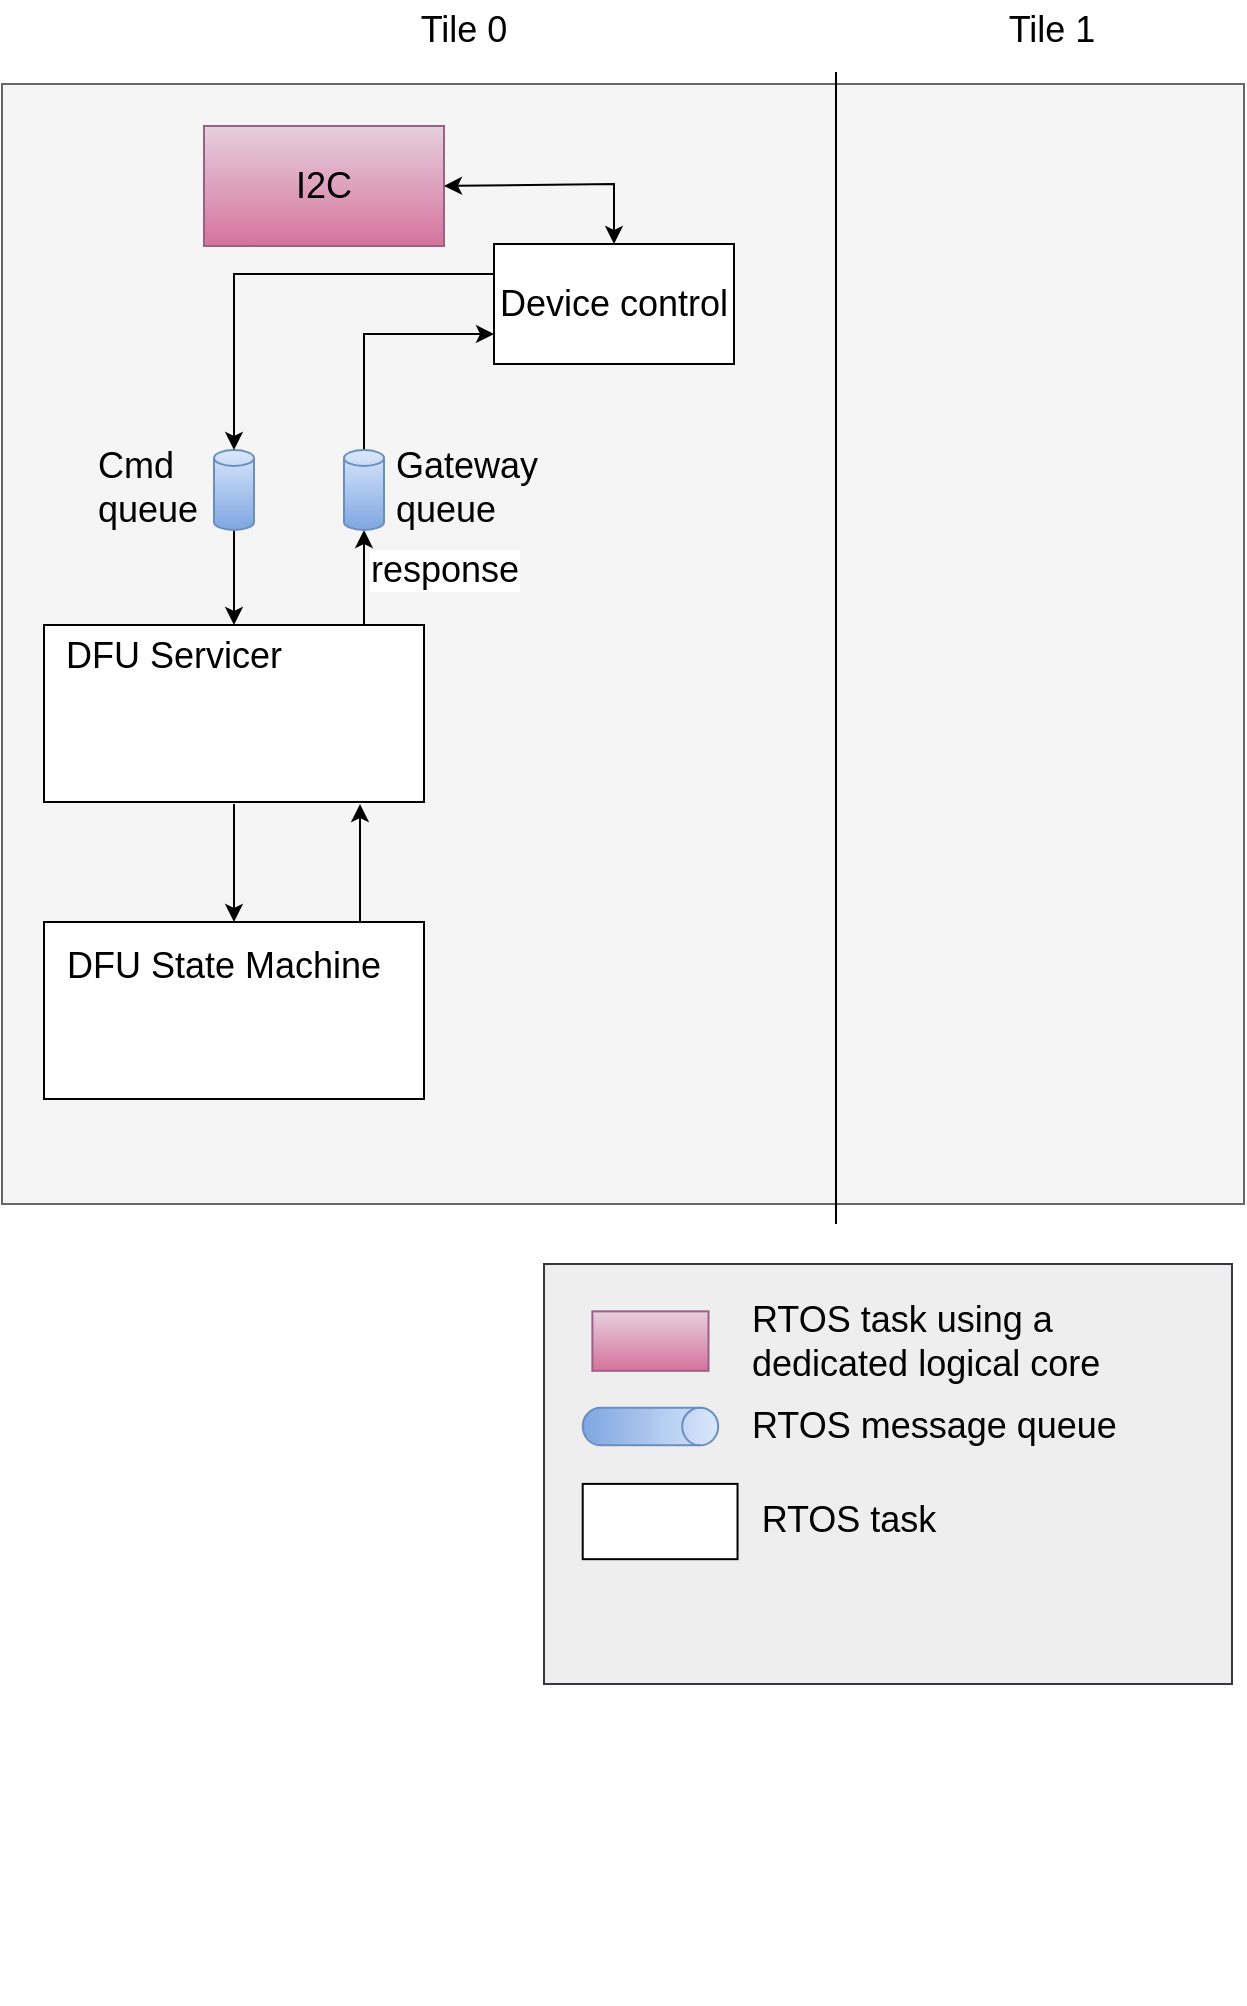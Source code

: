 <mxfile version="24.1.0" type="device">
  <diagram id="IPKWZPLMqu9QNmLx4YO5" name="Page-1">
    <mxGraphModel dx="3214" dy="2177" grid="1" gridSize="10" guides="1" tooltips="1" connect="1" arrows="1" fold="1" page="1" pageScale="1" pageWidth="1654" pageHeight="1169" math="0" shadow="0">
      <root>
        <mxCell id="0" />
        <mxCell id="1" parent="0" />
        <mxCell id="NFOtpFjD8nfBpZQESPc6-1" value="" style="rounded=0;whiteSpace=wrap;html=1;fillColor=#f5f5f5;fontColor=#333333;strokeColor=#666666;" parent="1" vertex="1">
          <mxGeometry x="-1601" y="-30" width="621" height="560" as="geometry" />
        </mxCell>
        <mxCell id="NFOtpFjD8nfBpZQESPc6-7" value="&lt;font style=&quot;font-size: 18px&quot;&gt;Device control&lt;/font&gt;" style="rounded=0;whiteSpace=wrap;html=1;" parent="1" vertex="1">
          <mxGeometry x="-1355" y="50" width="120" height="60" as="geometry" />
        </mxCell>
        <mxCell id="NFOtpFjD8nfBpZQESPc6-12" value="&lt;font style=&quot;font-size: 18px&quot;&gt;I2C&lt;/font&gt;" style="whiteSpace=wrap;html=1;rounded=0;fillColor=#e6d0de;gradientColor=#d5739d;strokeColor=#996185;" parent="1" vertex="1">
          <mxGeometry x="-1500" y="-9" width="120" height="60" as="geometry" />
        </mxCell>
        <mxCell id="NFOtpFjD8nfBpZQESPc6-13" value="" style="endArrow=classic;startArrow=classic;html=1;rounded=0;exitX=1;exitY=0.5;exitDx=0;exitDy=0;entryX=0.5;entryY=0;entryDx=0;entryDy=0;" parent="1" source="NFOtpFjD8nfBpZQESPc6-12" target="NFOtpFjD8nfBpZQESPc6-7" edge="1">
          <mxGeometry width="50" height="50" relative="1" as="geometry">
            <mxPoint x="-1100" y="280" as="sourcePoint" />
            <mxPoint x="-1050" y="230" as="targetPoint" />
            <Array as="points">
              <mxPoint x="-1295" y="20" />
            </Array>
          </mxGeometry>
        </mxCell>
        <mxCell id="NFOtpFjD8nfBpZQESPc6-15" value="&lt;font style=&quot;font-size: 18px&quot;&gt;response&lt;/font&gt;" style="edgeStyle=orthogonalEdgeStyle;rounded=0;orthogonalLoop=1;jettySize=auto;html=1;exitX=0.35;exitY=0;exitDx=0;exitDy=0;exitPerimeter=0;endArrow=classic;endFill=1;entryX=0.5;entryY=1;entryDx=0;entryDy=0;" parent="1" source="NFOtpFjD8nfBpZQESPc6-16" target="FM-86OKw0KhcrfEcP8aE-10" edge="1">
          <mxGeometry x="0.729" y="-40" relative="1" as="geometry">
            <mxPoint x="-1420" y="190" as="targetPoint" />
            <Array as="points">
              <mxPoint x="-1420" y="241" />
            </Array>
            <mxPoint y="1" as="offset" />
          </mxGeometry>
        </mxCell>
        <mxCell id="NFOtpFjD8nfBpZQESPc6-18" value="" style="edgeStyle=orthogonalEdgeStyle;rounded=0;orthogonalLoop=1;jettySize=auto;html=1;startArrow=none;startFill=0;endArrow=classic;endFill=1;entryX=0.5;entryY=0;entryDx=0;entryDy=0;entryPerimeter=0;" parent="1" source="NFOtpFjD8nfBpZQESPc6-19" target="NFOtpFjD8nfBpZQESPc6-16" edge="1">
          <mxGeometry relative="1" as="geometry">
            <mxPoint x="-1310" y="200" as="targetPoint" />
          </mxGeometry>
        </mxCell>
        <mxCell id="NFOtpFjD8nfBpZQESPc6-19" value="" style="shape=cylinder3;whiteSpace=wrap;html=1;boundedLbl=1;backgroundOutline=1;size=4;fillColor=#dae8fc;strokeColor=#6c8ebf;gradientColor=#7ea6e0;" parent="1" vertex="1">
          <mxGeometry x="-1495" y="153" width="20" height="40" as="geometry" />
        </mxCell>
        <mxCell id="NFOtpFjD8nfBpZQESPc6-20" value="" style="endArrow=classic;html=1;rounded=0;exitX=0;exitY=0.25;exitDx=0;exitDy=0;entryX=0.5;entryY=0;entryDx=0;entryDy=0;startArrow=none;startFill=0;endFill=1;" parent="1" source="NFOtpFjD8nfBpZQESPc6-7" target="NFOtpFjD8nfBpZQESPc6-19" edge="1">
          <mxGeometry width="50" height="50" relative="1" as="geometry">
            <mxPoint x="-1130" y="280" as="sourcePoint" />
            <mxPoint x="-1310" y="120" as="targetPoint" />
            <Array as="points">
              <mxPoint x="-1485" y="65" />
            </Array>
          </mxGeometry>
        </mxCell>
        <mxCell id="NFOtpFjD8nfBpZQESPc6-21" value="&lt;font style=&quot;font-size: 18px&quot;&gt;Cmd queue&lt;/font&gt;" style="text;html=1;strokeColor=none;fillColor=none;align=left;verticalAlign=middle;whiteSpace=wrap;rounded=0;" parent="1" vertex="1">
          <mxGeometry x="-1555" y="152" width="60" height="40" as="geometry" />
        </mxCell>
        <mxCell id="NFOtpFjD8nfBpZQESPc6-26" value="&lt;font style=&quot;font-size: 18px&quot;&gt;Tile 0&lt;/font&gt;" style="text;html=1;strokeColor=none;fillColor=none;align=center;verticalAlign=middle;whiteSpace=wrap;rounded=0;fontSize=16;" parent="1" vertex="1">
          <mxGeometry x="-1400" y="-72" width="60" height="30" as="geometry" />
        </mxCell>
        <mxCell id="NFOtpFjD8nfBpZQESPc6-27" value="&lt;font style=&quot;font-size: 18px&quot;&gt;Tile 1&lt;/font&gt;" style="text;html=1;strokeColor=none;fillColor=none;align=center;verticalAlign=middle;whiteSpace=wrap;rounded=0;fontSize=16;" parent="1" vertex="1">
          <mxGeometry x="-1106" y="-72" width="60" height="30" as="geometry" />
        </mxCell>
        <mxCell id="NFOtpFjD8nfBpZQESPc6-35" value="" style="endArrow=none;html=1;rounded=0;" parent="1" edge="1">
          <mxGeometry width="50" height="50" relative="1" as="geometry">
            <mxPoint x="-1184" y="-36" as="sourcePoint" />
            <mxPoint x="-1184" y="540" as="targetPoint" />
          </mxGeometry>
        </mxCell>
        <mxCell id="NFOtpFjD8nfBpZQESPc6-81" style="edgeStyle=orthogonalEdgeStyle;rounded=0;orthogonalLoop=1;jettySize=auto;html=1;entryX=0;entryY=0.75;entryDx=0;entryDy=0;startArrow=none;startFill=0;endArrow=classic;endFill=1;exitX=0.5;exitY=0;exitDx=0;exitDy=0;" parent="1" source="FM-86OKw0KhcrfEcP8aE-10" target="NFOtpFjD8nfBpZQESPc6-7" edge="1">
          <mxGeometry relative="1" as="geometry">
            <mxPoint x="-1420" y="120" as="sourcePoint" />
            <Array as="points">
              <mxPoint x="-1420" y="95" />
            </Array>
          </mxGeometry>
        </mxCell>
        <mxCell id="NFOtpFjD8nfBpZQESPc6-87" value="&lt;font style=&quot;font-size: 18px&quot;&gt;Gateway&lt;br&gt;queue&lt;/font&gt;" style="text;html=1;align=left;verticalAlign=middle;resizable=0;points=[];autosize=1;strokeColor=none;fillColor=none;" parent="1" vertex="1">
          <mxGeometry x="-1406" y="152" width="90" height="40" as="geometry" />
        </mxCell>
        <mxCell id="FM-86OKw0KhcrfEcP8aE-7" value="" style="group" parent="1" vertex="1" connectable="0">
          <mxGeometry x="-1580" y="240.5" width="190" height="88.5" as="geometry" />
        </mxCell>
        <mxCell id="NFOtpFjD8nfBpZQESPc6-16" value="" style="whiteSpace=wrap;html=1;rounded=0;points=[[0,0,0,0,0],[0,0.25,0,0,0],[0,0.5,0,0,0],[0,0.75,0,0,0],[0,1,0,0,0],[0.25,0,0,0,0],[0.25,1,0,0,0],[0.38,1,0,0,0],[0.5,0,0,0,0],[0.75,0,0,0,0],[0.75,1,0,0,0],[1,0,0,0,0],[1,0.25,0,0,0],[1,0.5,0,0,0],[1,0.75,0,0,0],[1,1,0,0,0]];" parent="FM-86OKw0KhcrfEcP8aE-7" vertex="1">
          <mxGeometry width="190" height="88.5" as="geometry" />
        </mxCell>
        <mxCell id="NFOtpFjD8nfBpZQESPc6-33" value="&lt;font style=&quot;font-size: 18px&quot;&gt;DFU Servicer&lt;/font&gt;" style="text;html=1;strokeColor=none;fillColor=none;align=center;verticalAlign=middle;whiteSpace=wrap;rounded=0;" parent="FM-86OKw0KhcrfEcP8aE-7" vertex="1">
          <mxGeometry x="10" y="5.5" width="110" height="20" as="geometry" />
        </mxCell>
        <mxCell id="FM-86OKw0KhcrfEcP8aE-10" value="" style="shape=cylinder3;whiteSpace=wrap;html=1;boundedLbl=1;backgroundOutline=1;size=4;fillColor=#dae8fc;strokeColor=#6c8ebf;gradientColor=#7ea6e0;" parent="1" vertex="1">
          <mxGeometry x="-1430" y="153" width="20" height="40" as="geometry" />
        </mxCell>
        <mxCell id="66hQxM4kzo0PsSGk35En-1" value="" style="group" parent="1" vertex="1" connectable="0">
          <mxGeometry x="-1330" y="560" width="349" height="370" as="geometry" />
        </mxCell>
        <mxCell id="NFOtpFjD8nfBpZQESPc6-91" value="" style="group" parent="66hQxM4kzo0PsSGk35En-1" vertex="1" connectable="0">
          <mxGeometry width="349" height="370" as="geometry" />
        </mxCell>
        <mxCell id="NFOtpFjD8nfBpZQESPc6-34" value="" style="group;fillColor=#eeeeee;strokeColor=#36393d;container=0;" parent="NFOtpFjD8nfBpZQESPc6-91" vertex="1" connectable="0">
          <mxGeometry width="344" height="210" as="geometry" />
        </mxCell>
        <mxCell id="NFOtpFjD8nfBpZQESPc6-52" value="&lt;font style=&quot;font-size: 18px&quot;&gt;RTOS task using a&lt;br&gt;dedicated logical core&lt;/font&gt;" style="text;html=1;align=left;verticalAlign=middle;resizable=0;points=[];autosize=1;strokeColor=none;fillColor=none;" parent="NFOtpFjD8nfBpZQESPc6-91" vertex="1">
          <mxGeometry x="102.088" y="18.683" width="190" height="40" as="geometry" />
        </mxCell>
        <mxCell id="NFOtpFjD8nfBpZQESPc6-53" value="" style="rounded=0;whiteSpace=wrap;html=1;" parent="NFOtpFjD8nfBpZQESPc6-91" vertex="1">
          <mxGeometry x="19.353" y="109.95" width="77.412" height="37.642" as="geometry" />
        </mxCell>
        <mxCell id="NFOtpFjD8nfBpZQESPc6-55" value="" style="shape=cylinder3;whiteSpace=wrap;html=1;boundedLbl=1;backgroundOutline=1;size=9;direction=south;fillColor=#dae8fc;gradientColor=#7ea6e0;strokeColor=#6c8ebf;" parent="NFOtpFjD8nfBpZQESPc6-91" vertex="1">
          <mxGeometry x="19.353" y="71.862" width="67.735" height="18.821" as="geometry" />
        </mxCell>
        <mxCell id="NFOtpFjD8nfBpZQESPc6-58" value="" style="rounded=0;whiteSpace=wrap;html=1;fillColor=#e6d0de;gradientColor=#d5739d;strokeColor=#996185;" parent="NFOtpFjD8nfBpZQESPc6-91" vertex="1">
          <mxGeometry x="24.191" y="23.683" width="58.059" height="29.717" as="geometry" />
        </mxCell>
        <mxCell id="NFOtpFjD8nfBpZQESPc6-60" value="&lt;font style=&quot;font-size: 18px&quot;&gt;RTOS message queue&lt;/font&gt;" style="text;html=1;align=left;verticalAlign=middle;resizable=0;points=[];autosize=1;strokeColor=none;fillColor=none;" parent="NFOtpFjD8nfBpZQESPc6-91" vertex="1">
          <mxGeometry x="102.088" y="71.414" width="200" height="20" as="geometry" />
        </mxCell>
        <mxCell id="NFOtpFjD8nfBpZQESPc6-63" value="&lt;font style=&quot;font-size: 18px&quot;&gt;RTOS task&lt;/font&gt;" style="text;html=1;align=center;verticalAlign=middle;resizable=0;points=[];autosize=1;strokeColor=none;fillColor=none;" parent="NFOtpFjD8nfBpZQESPc6-91" vertex="1">
          <mxGeometry x="102.088" y="117.921" width="100" height="20" as="geometry" />
        </mxCell>
        <mxCell id="yaodnQdqzUjTpQzlxmVF-1" value="" style="group" vertex="1" connectable="0" parent="1">
          <mxGeometry x="-1580" y="388" width="190" height="88.5" as="geometry" />
        </mxCell>
        <mxCell id="yaodnQdqzUjTpQzlxmVF-2" value="" style="whiteSpace=wrap;html=1;rounded=0;points=[[0,0,0,0,0],[0,0.25,0,0,0],[0,0.5,0,0,0],[0,0.75,0,0,0],[0,1,0,0,0],[0.25,0,0,0,0],[0.25,1,0,0,0],[0.38,1,0,0,0],[0.5,0,0,0,0],[0.75,0,0,0,0],[0.75,1,0,0,0],[1,0,0,0,0],[1,0.25,0,0,0],[1,0.5,0,0,0],[1,0.75,0,0,0],[1,1,0,0,0]];" vertex="1" parent="yaodnQdqzUjTpQzlxmVF-1">
          <mxGeometry y="1" width="190" height="88.5" as="geometry" />
        </mxCell>
        <mxCell id="yaodnQdqzUjTpQzlxmVF-3" value="&lt;font style=&quot;font-size: 18px&quot;&gt;DFU State Machine&lt;/font&gt;" style="text;html=1;strokeColor=none;fillColor=none;align=center;verticalAlign=middle;whiteSpace=wrap;rounded=0;" vertex="1" parent="yaodnQdqzUjTpQzlxmVF-1">
          <mxGeometry x="10" y="5.5" width="160" height="34.5" as="geometry" />
        </mxCell>
        <mxCell id="yaodnQdqzUjTpQzlxmVF-4" value="" style="edgeStyle=orthogonalEdgeStyle;rounded=0;orthogonalLoop=1;jettySize=auto;html=1;startArrow=none;startFill=0;endArrow=classic;endFill=1;entryX=0.5;entryY=0;entryDx=0;entryDy=0;entryPerimeter=0;" edge="1" parent="1">
          <mxGeometry relative="1" as="geometry">
            <mxPoint x="-1485" y="389" as="targetPoint" />
            <mxPoint x="-1485" y="330" as="sourcePoint" />
          </mxGeometry>
        </mxCell>
        <mxCell id="yaodnQdqzUjTpQzlxmVF-6" value="" style="edgeStyle=orthogonalEdgeStyle;rounded=0;orthogonalLoop=1;jettySize=auto;html=1;startArrow=classic;startFill=1;endArrow=none;endFill=0;entryX=0.5;entryY=0;entryDx=0;entryDy=0;entryPerimeter=0;" edge="1" parent="1">
          <mxGeometry relative="1" as="geometry">
            <mxPoint x="-1422" y="389" as="targetPoint" />
            <mxPoint x="-1422" y="330" as="sourcePoint" />
          </mxGeometry>
        </mxCell>
      </root>
    </mxGraphModel>
  </diagram>
</mxfile>
